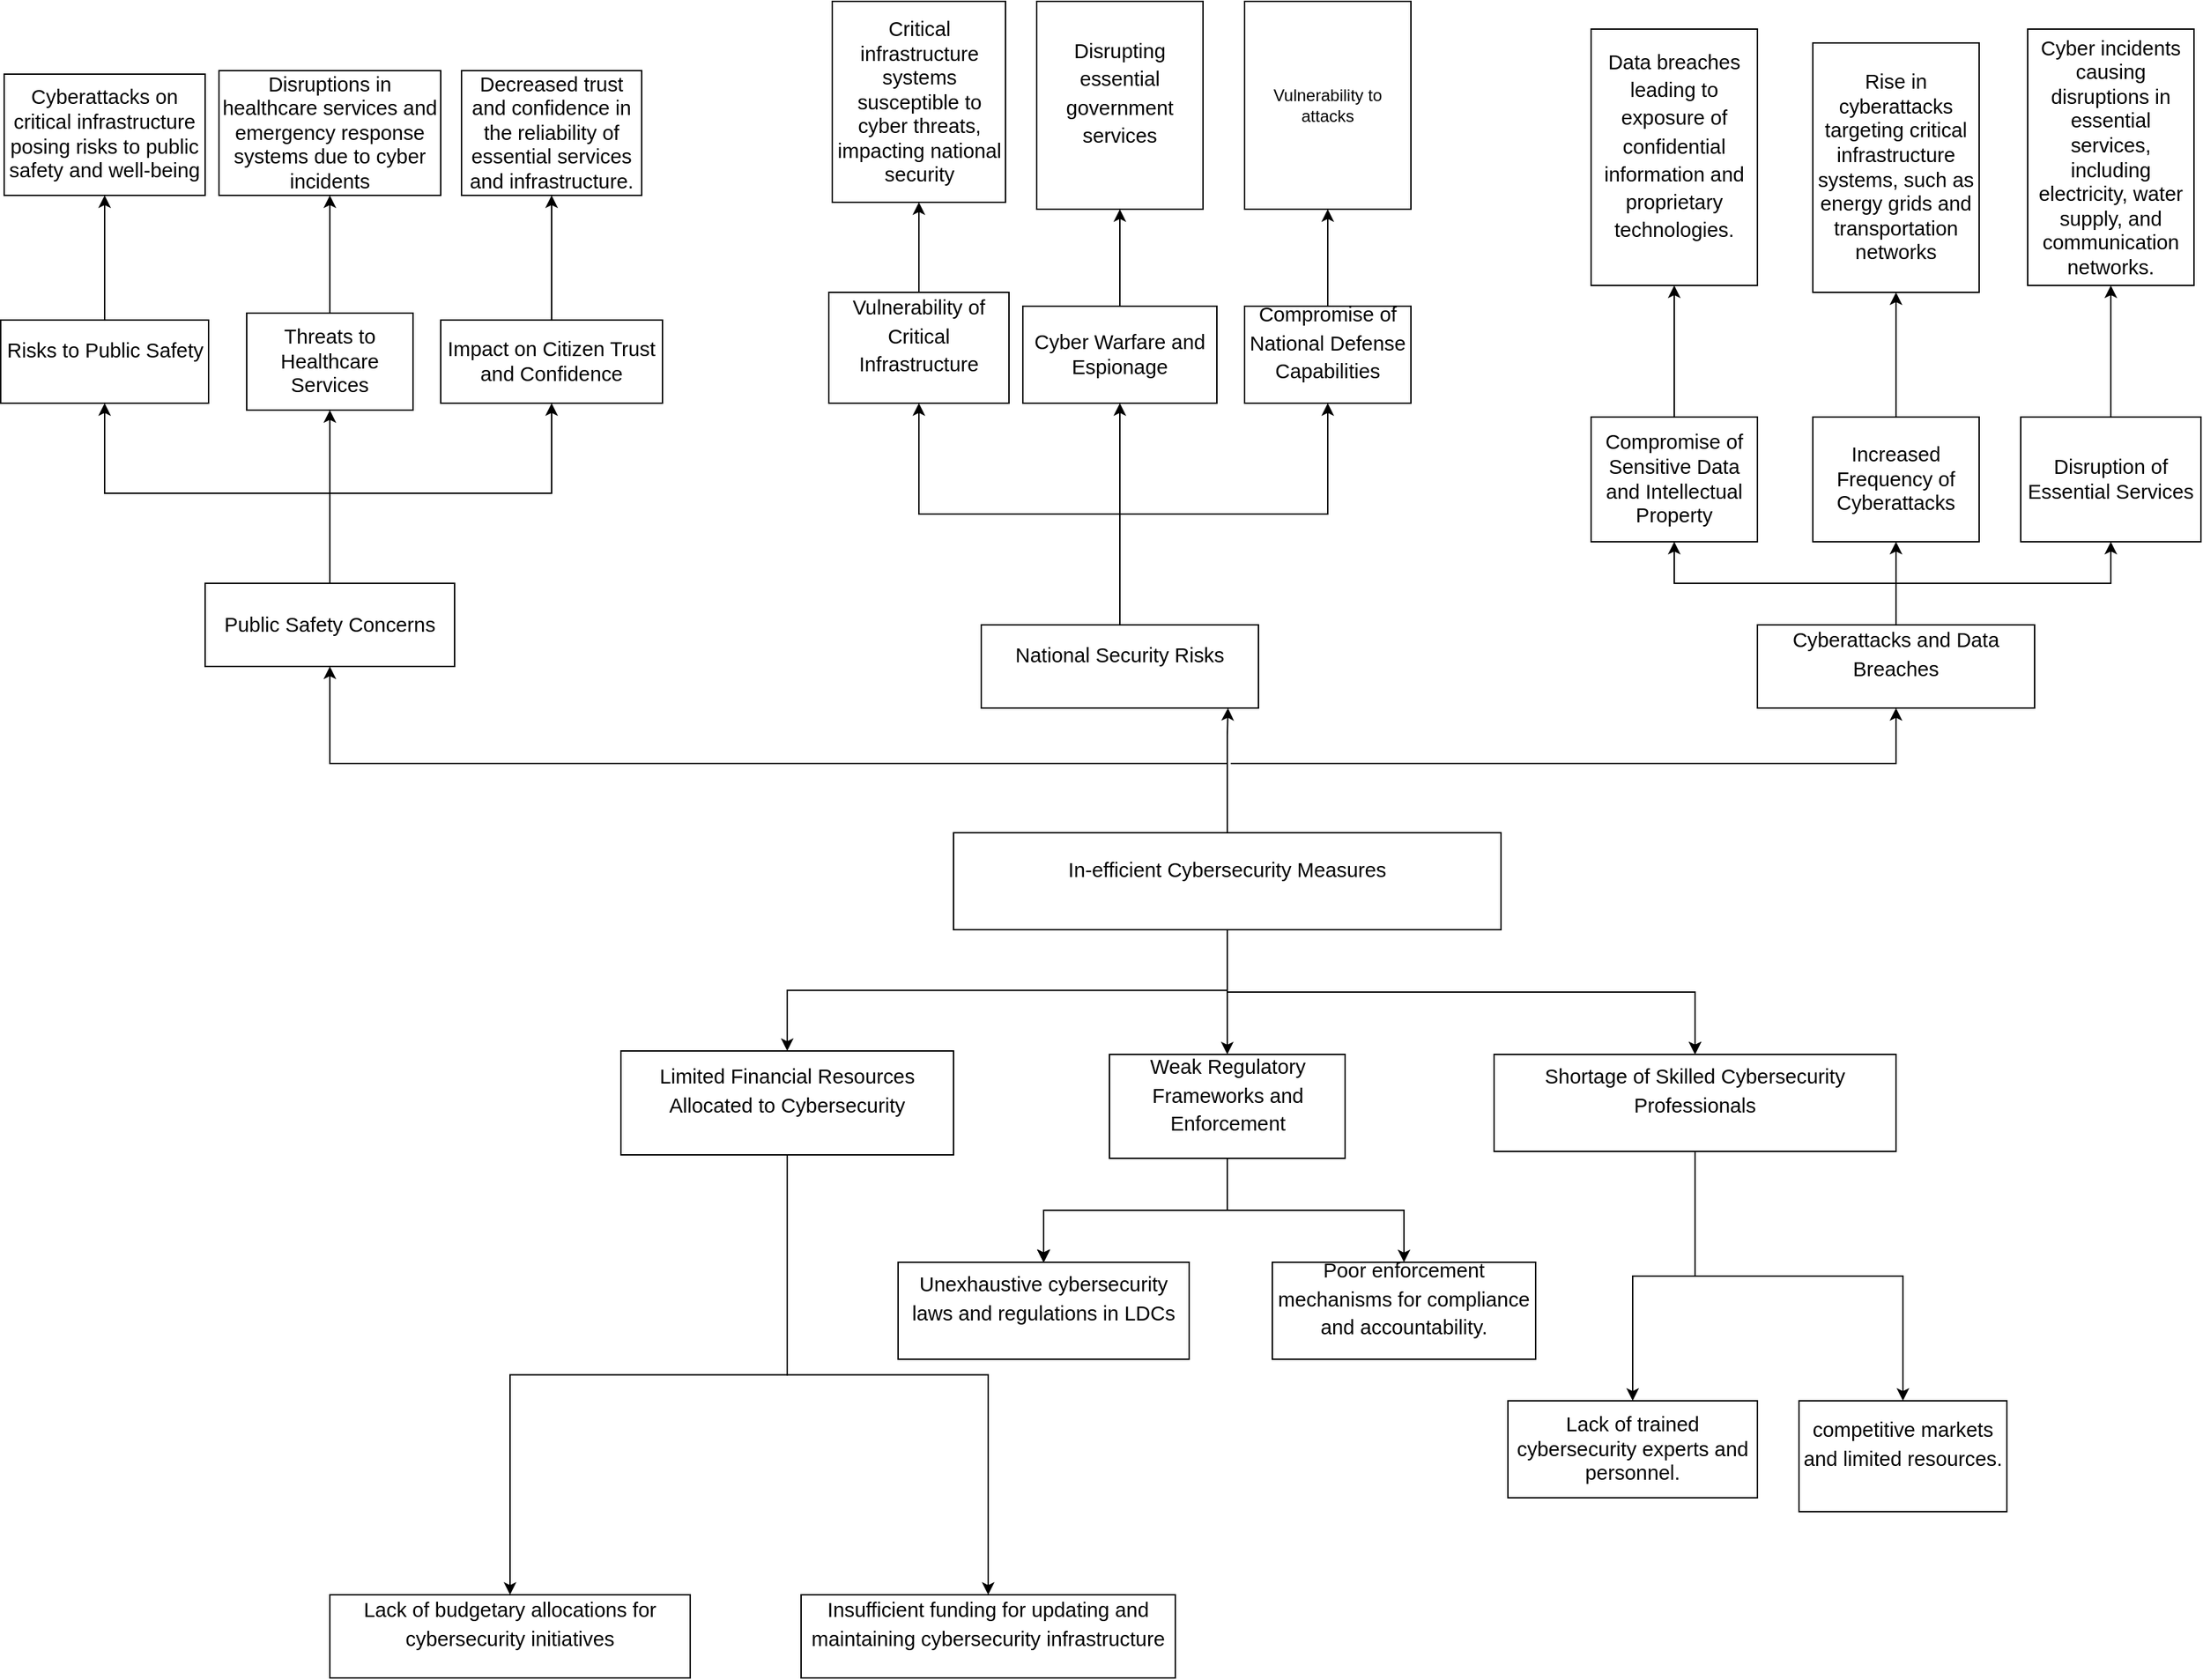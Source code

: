 <mxfile version="24.4.0" type="github">
  <diagram name="Page-1" id="VkASsHpngTa2wYTxf0N8">
    <mxGraphModel dx="2335" dy="1908" grid="1" gridSize="10" guides="1" tooltips="1" connect="1" arrows="1" fold="1" page="1" pageScale="1" pageWidth="850" pageHeight="1100" math="0" shadow="0">
      <root>
        <mxCell id="0" />
        <mxCell id="1" parent="0" />
        <mxCell id="DKDABqMm2oadwqxOEiDG-5" value="" style="edgeStyle=orthogonalEdgeStyle;rounded=0;orthogonalLoop=1;jettySize=auto;html=1;" edge="1" parent="1" source="DKDABqMm2oadwqxOEiDG-2" target="DKDABqMm2oadwqxOEiDG-3">
          <mxGeometry relative="1" as="geometry" />
        </mxCell>
        <mxCell id="DKDABqMm2oadwqxOEiDG-7" value="" style="edgeStyle=orthogonalEdgeStyle;rounded=0;orthogonalLoop=1;jettySize=auto;html=1;" edge="1" parent="1" source="DKDABqMm2oadwqxOEiDG-2" target="DKDABqMm2oadwqxOEiDG-6">
          <mxGeometry relative="1" as="geometry" />
        </mxCell>
        <mxCell id="DKDABqMm2oadwqxOEiDG-8" value="" style="edgeStyle=orthogonalEdgeStyle;rounded=0;orthogonalLoop=1;jettySize=auto;html=1;" edge="1" parent="1" source="DKDABqMm2oadwqxOEiDG-2" target="DKDABqMm2oadwqxOEiDG-6">
          <mxGeometry relative="1" as="geometry" />
        </mxCell>
        <mxCell id="DKDABqMm2oadwqxOEiDG-11" value="" style="edgeStyle=orthogonalEdgeStyle;rounded=0;orthogonalLoop=1;jettySize=auto;html=1;" edge="1" parent="1" source="DKDABqMm2oadwqxOEiDG-2" target="DKDABqMm2oadwqxOEiDG-10">
          <mxGeometry relative="1" as="geometry" />
        </mxCell>
        <mxCell id="DKDABqMm2oadwqxOEiDG-43" value="" style="edgeStyle=orthogonalEdgeStyle;rounded=0;orthogonalLoop=1;jettySize=auto;html=1;" edge="1" parent="1" source="DKDABqMm2oadwqxOEiDG-2" target="DKDABqMm2oadwqxOEiDG-42">
          <mxGeometry relative="1" as="geometry">
            <Array as="points">
              <mxPoint x="718" y="380" />
              <mxPoint x="70" y="380" />
            </Array>
          </mxGeometry>
        </mxCell>
        <mxCell id="DKDABqMm2oadwqxOEiDG-45" value="" style="edgeStyle=orthogonalEdgeStyle;rounded=0;orthogonalLoop=1;jettySize=auto;html=1;" edge="1" parent="1" source="DKDABqMm2oadwqxOEiDG-2" target="DKDABqMm2oadwqxOEiDG-44">
          <mxGeometry relative="1" as="geometry">
            <Array as="points">
              <mxPoint x="718" y="360" />
              <mxPoint x="718" y="360" />
            </Array>
          </mxGeometry>
        </mxCell>
        <mxCell id="DKDABqMm2oadwqxOEiDG-2" value="&lt;p style=&quot;line-height: 1.38; margin-top: 0pt; margin-bottom: 0pt;&quot; dir=&quot;ltr&quot;&gt;&lt;span style=&quot;font-family: Arial, sans-serif; font-size: 14.667px; white-space-collapse: preserve;&quot;&gt;In-efficient Cybersecurity Measures&lt;/span&gt;&lt;br&gt;&lt;/p&gt;&lt;div&gt;&lt;span style=&quot;font-family: Arial, sans-serif; font-size: 14.667px; white-space-collapse: preserve;&quot;&gt;&lt;br&gt;&lt;/span&gt;&lt;/div&gt;" style="whiteSpace=wrap;html=1;" vertex="1" parent="1">
          <mxGeometry x="520" y="430" width="395" height="70" as="geometry" />
        </mxCell>
        <mxCell id="DKDABqMm2oadwqxOEiDG-37" value="" style="edgeStyle=orthogonalEdgeStyle;rounded=0;orthogonalLoop=1;jettySize=auto;html=1;" edge="1" parent="1" source="DKDABqMm2oadwqxOEiDG-3" target="DKDABqMm2oadwqxOEiDG-36">
          <mxGeometry relative="1" as="geometry" />
        </mxCell>
        <mxCell id="DKDABqMm2oadwqxOEiDG-39" value="" style="edgeStyle=orthogonalEdgeStyle;rounded=0;orthogonalLoop=1;jettySize=auto;html=1;entryX=0.5;entryY=0;entryDx=0;entryDy=0;" edge="1" parent="1" source="DKDABqMm2oadwqxOEiDG-3" target="DKDABqMm2oadwqxOEiDG-38">
          <mxGeometry relative="1" as="geometry" />
        </mxCell>
        <mxCell id="DKDABqMm2oadwqxOEiDG-3" value="&lt;span id=&quot;docs-internal-guid-46789bb0-7fff-914e-63f1-fa11c02dad69&quot;&gt;&lt;p style=&quot;line-height:1.38;margin-top:0pt;margin-bottom:0pt;&quot; dir=&quot;ltr&quot;&gt;&lt;span style=&quot;font-size: 11pt; font-family: Arial, sans-serif; background-color: transparent; font-variant-numeric: normal; font-variant-east-asian: normal; font-variant-alternates: normal; font-variant-position: normal; vertical-align: baseline; white-space-collapse: preserve;&quot;&gt;Limited Financial Resources Allocated to Cybersecurity&lt;/span&gt;&lt;/p&gt;&lt;div&gt;&lt;span style=&quot;font-size: 11pt; font-family: Arial, sans-serif; background-color: transparent; font-variant-numeric: normal; font-variant-east-asian: normal; font-variant-alternates: normal; font-variant-position: normal; vertical-align: baseline; white-space-collapse: preserve;&quot;&gt;&lt;br&gt;&lt;/span&gt;&lt;/div&gt;&lt;/span&gt;" style="whiteSpace=wrap;html=1;" vertex="1" parent="1">
          <mxGeometry x="280" y="587.5" width="240" height="75" as="geometry" />
        </mxCell>
        <mxCell id="DKDABqMm2oadwqxOEiDG-33" value="" style="edgeStyle=orthogonalEdgeStyle;rounded=0;orthogonalLoop=1;jettySize=auto;html=1;" edge="1" parent="1" source="DKDABqMm2oadwqxOEiDG-6" target="DKDABqMm2oadwqxOEiDG-32">
          <mxGeometry relative="1" as="geometry" />
        </mxCell>
        <mxCell id="DKDABqMm2oadwqxOEiDG-35" value="" style="edgeStyle=orthogonalEdgeStyle;rounded=0;orthogonalLoop=1;jettySize=auto;html=1;" edge="1" parent="1" source="DKDABqMm2oadwqxOEiDG-6" target="DKDABqMm2oadwqxOEiDG-34">
          <mxGeometry relative="1" as="geometry" />
        </mxCell>
        <mxCell id="DKDABqMm2oadwqxOEiDG-6" value="&lt;span id=&quot;docs-internal-guid-b5cd1bd6-7fff-cd30-41e5-c79b141ef74d&quot;&gt;&lt;p style=&quot;line-height:1.38;margin-top:0pt;margin-bottom:0pt;&quot; dir=&quot;ltr&quot;&gt;&lt;span style=&quot;font-size: 11pt; font-family: Arial, sans-serif; background-color: transparent; font-variant-numeric: normal; font-variant-east-asian: normal; font-variant-alternates: normal; font-variant-position: normal; vertical-align: baseline; white-space-collapse: preserve;&quot;&gt;Shortage of Skilled Cybersecurity Professionals&lt;/span&gt;&lt;/p&gt;&lt;div&gt;&lt;span style=&quot;font-size: 11pt; font-family: Arial, sans-serif; background-color: transparent; font-variant-numeric: normal; font-variant-east-asian: normal; font-variant-alternates: normal; font-variant-position: normal; vertical-align: baseline; white-space-collapse: preserve;&quot;&gt;&lt;br&gt;&lt;/span&gt;&lt;/div&gt;&lt;/span&gt;" style="whiteSpace=wrap;html=1;" vertex="1" parent="1">
          <mxGeometry x="910" y="590" width="290" height="70" as="geometry" />
        </mxCell>
        <mxCell id="DKDABqMm2oadwqxOEiDG-13" value="" style="edgeStyle=orthogonalEdgeStyle;rounded=0;orthogonalLoop=1;jettySize=auto;html=1;" edge="1" parent="1" source="DKDABqMm2oadwqxOEiDG-10" target="DKDABqMm2oadwqxOEiDG-12">
          <mxGeometry relative="1" as="geometry" />
        </mxCell>
        <mxCell id="DKDABqMm2oadwqxOEiDG-14" value="" style="edgeStyle=orthogonalEdgeStyle;rounded=0;orthogonalLoop=1;jettySize=auto;html=1;" edge="1" parent="1" source="DKDABqMm2oadwqxOEiDG-10" target="DKDABqMm2oadwqxOEiDG-12">
          <mxGeometry relative="1" as="geometry" />
        </mxCell>
        <mxCell id="DKDABqMm2oadwqxOEiDG-15" value="" style="edgeStyle=orthogonalEdgeStyle;rounded=0;orthogonalLoop=1;jettySize=auto;html=1;" edge="1" parent="1" source="DKDABqMm2oadwqxOEiDG-10" target="DKDABqMm2oadwqxOEiDG-12">
          <mxGeometry relative="1" as="geometry" />
        </mxCell>
        <mxCell id="DKDABqMm2oadwqxOEiDG-16" value="" style="edgeStyle=orthogonalEdgeStyle;rounded=0;orthogonalLoop=1;jettySize=auto;html=1;" edge="1" parent="1" source="DKDABqMm2oadwqxOEiDG-10" target="DKDABqMm2oadwqxOEiDG-12">
          <mxGeometry relative="1" as="geometry" />
        </mxCell>
        <mxCell id="DKDABqMm2oadwqxOEiDG-17" value="" style="edgeStyle=orthogonalEdgeStyle;rounded=0;orthogonalLoop=1;jettySize=auto;html=1;" edge="1" parent="1" source="DKDABqMm2oadwqxOEiDG-10" target="DKDABqMm2oadwqxOEiDG-12">
          <mxGeometry relative="1" as="geometry" />
        </mxCell>
        <mxCell id="DKDABqMm2oadwqxOEiDG-18" value="" style="edgeStyle=orthogonalEdgeStyle;rounded=0;orthogonalLoop=1;jettySize=auto;html=1;" edge="1" parent="1" source="DKDABqMm2oadwqxOEiDG-10" target="DKDABqMm2oadwqxOEiDG-12">
          <mxGeometry relative="1" as="geometry" />
        </mxCell>
        <mxCell id="DKDABqMm2oadwqxOEiDG-20" value="" style="edgeStyle=orthogonalEdgeStyle;rounded=0;orthogonalLoop=1;jettySize=auto;html=1;" edge="1" parent="1" source="DKDABqMm2oadwqxOEiDG-10" target="DKDABqMm2oadwqxOEiDG-19">
          <mxGeometry relative="1" as="geometry" />
        </mxCell>
        <mxCell id="DKDABqMm2oadwqxOEiDG-10" value="&lt;span id=&quot;docs-internal-guid-ee675dfc-7fff-a7e6-df40-568c656080a0&quot;&gt;&lt;p style=&quot;line-height:1.38;margin-top:0pt;margin-bottom:0pt;&quot; dir=&quot;ltr&quot;&gt;&lt;span style=&quot;font-size: 11pt; font-family: Arial, sans-serif; background-color: transparent; font-variant-numeric: normal; font-variant-east-asian: normal; font-variant-alternates: normal; font-variant-position: normal; vertical-align: baseline; white-space-collapse: preserve;&quot;&gt;Weak Regulatory Frameworks and Enforcement&lt;/span&gt;&lt;/p&gt;&lt;div&gt;&lt;span style=&quot;font-size: 11pt; font-family: Arial, sans-serif; background-color: transparent; font-variant-numeric: normal; font-variant-east-asian: normal; font-variant-alternates: normal; font-variant-position: normal; vertical-align: baseline; white-space-collapse: preserve;&quot;&gt;&lt;br&gt;&lt;/span&gt;&lt;/div&gt;&lt;/span&gt;" style="whiteSpace=wrap;html=1;" vertex="1" parent="1">
          <mxGeometry x="632.5" y="590" width="170" height="75" as="geometry" />
        </mxCell>
        <mxCell id="DKDABqMm2oadwqxOEiDG-12" value="&lt;span id=&quot;docs-internal-guid-36c072c3-7fff-7dba-9657-4e7c788cad39&quot;&gt;&lt;p style=&quot;line-height:1.38;margin-top:0pt;margin-bottom:0pt;&quot; dir=&quot;ltr&quot;&gt;&lt;span style=&quot;font-size: 11pt; font-family: Arial, sans-serif; background-color: transparent; font-variant-numeric: normal; font-variant-east-asian: normal; font-variant-alternates: normal; font-variant-position: normal; vertical-align: baseline; white-space-collapse: preserve;&quot;&gt;Unexhaustive cybersecurity laws and regulations in LDCs&lt;/span&gt;&lt;/p&gt;&lt;div&gt;&lt;span style=&quot;font-size: 11pt; font-family: Arial, sans-serif; background-color: transparent; font-variant-numeric: normal; font-variant-east-asian: normal; font-variant-alternates: normal; font-variant-position: normal; vertical-align: baseline; white-space-collapse: preserve;&quot;&gt;&lt;br&gt;&lt;/span&gt;&lt;/div&gt;&lt;/span&gt;" style="whiteSpace=wrap;html=1;" vertex="1" parent="1">
          <mxGeometry x="480" y="740" width="210" height="70" as="geometry" />
        </mxCell>
        <mxCell id="DKDABqMm2oadwqxOEiDG-19" value="&lt;span id=&quot;docs-internal-guid-ab69dab1-7fff-f3d3-d846-d09dbfb3d559&quot;&gt;&lt;p style=&quot;line-height:1.38;margin-top:0pt;margin-bottom:0pt;&quot; dir=&quot;ltr&quot;&gt;&lt;span style=&quot;font-size: 11pt; font-family: Arial, sans-serif; background-color: transparent; font-variant-numeric: normal; font-variant-east-asian: normal; font-variant-alternates: normal; font-variant-position: normal; vertical-align: baseline; white-space-collapse: preserve;&quot;&gt;Poor enforcement mechanisms for compliance and accountability.&lt;/span&gt;&lt;/p&gt;&lt;div&gt;&lt;span style=&quot;font-size: 11pt; font-family: Arial, sans-serif; background-color: transparent; font-variant-numeric: normal; font-variant-east-asian: normal; font-variant-alternates: normal; font-variant-position: normal; vertical-align: baseline; white-space-collapse: preserve;&quot;&gt;&lt;br&gt;&lt;/span&gt;&lt;/div&gt;&lt;/span&gt;" style="whiteSpace=wrap;html=1;" vertex="1" parent="1">
          <mxGeometry x="750" y="740" width="190" height="70" as="geometry" />
        </mxCell>
        <mxCell id="DKDABqMm2oadwqxOEiDG-32" value="&lt;span style=&quot;font-family: Arial, sans-serif; font-size: 14.667px; white-space-collapse: preserve;&quot;&gt;Lack of trained cybersecurity experts and personnel.&lt;/span&gt;" style="whiteSpace=wrap;html=1;" vertex="1" parent="1">
          <mxGeometry x="920" y="840" width="180" height="70" as="geometry" />
        </mxCell>
        <mxCell id="DKDABqMm2oadwqxOEiDG-34" value="&lt;span id=&quot;docs-internal-guid-aa4c6df5-7fff-dfb7-9437-6aa5b7b14c0f&quot;&gt;&lt;p style=&quot;line-height:1.38;margin-top:0pt;margin-bottom:0pt;&quot; dir=&quot;ltr&quot;&gt;&lt;span style=&quot;font-size: 11pt; font-family: Arial, sans-serif; background-color: transparent; font-variant-numeric: normal; font-variant-east-asian: normal; font-variant-alternates: normal; font-variant-position: normal; vertical-align: baseline; white-space-collapse: preserve;&quot;&gt;competitive markets and limited resources.&lt;/span&gt;&lt;/p&gt;&lt;div&gt;&lt;span style=&quot;font-size: 11pt; font-family: Arial, sans-serif; background-color: transparent; font-variant-numeric: normal; font-variant-east-asian: normal; font-variant-alternates: normal; font-variant-position: normal; vertical-align: baseline; white-space-collapse: preserve;&quot;&gt;&lt;br&gt;&lt;/span&gt;&lt;/div&gt;&lt;/span&gt;" style="whiteSpace=wrap;html=1;" vertex="1" parent="1">
          <mxGeometry x="1130" y="840" width="150" height="80" as="geometry" />
        </mxCell>
        <mxCell id="DKDABqMm2oadwqxOEiDG-36" value="&lt;span id=&quot;docs-internal-guid-99fb212f-7fff-c266-11b4-b75d5406dfdb&quot;&gt;&lt;p style=&quot;line-height:1.38;margin-top:0pt;margin-bottom:0pt;&quot; dir=&quot;ltr&quot;&gt;&lt;span style=&quot;font-size: 11pt; font-family: Arial, sans-serif; background-color: transparent; font-variant-numeric: normal; font-variant-east-asian: normal; font-variant-alternates: normal; font-variant-position: normal; vertical-align: baseline; white-space-collapse: preserve;&quot;&gt;Insufficient funding for updating and maintaining cybersecurity infrastructure&lt;/span&gt;&lt;/p&gt;&lt;div&gt;&lt;span style=&quot;font-size: 11pt; font-family: Arial, sans-serif; background-color: transparent; font-variant-numeric: normal; font-variant-east-asian: normal; font-variant-alternates: normal; font-variant-position: normal; vertical-align: baseline; white-space-collapse: preserve;&quot;&gt;&lt;br&gt;&lt;/span&gt;&lt;/div&gt;&lt;/span&gt;" style="whiteSpace=wrap;html=1;rounded=0;" vertex="1" parent="1">
          <mxGeometry x="410" y="980" width="270" height="60" as="geometry" />
        </mxCell>
        <mxCell id="DKDABqMm2oadwqxOEiDG-38" value="&lt;span id=&quot;docs-internal-guid-65d077d7-7fff-e957-8c1c-02251625d517&quot;&gt;&lt;p style=&quot;line-height:1.38;margin-top:0pt;margin-bottom:0pt;&quot; dir=&quot;ltr&quot;&gt;&lt;span style=&quot;font-size: 11pt; font-family: Arial, sans-serif; background-color: transparent; font-variant-numeric: normal; font-variant-east-asian: normal; font-variant-alternates: normal; font-variant-position: normal; vertical-align: baseline; white-space-collapse: preserve;&quot;&gt;Lack of budgetary allocations for cybersecurity initiatives&lt;/span&gt;&lt;/p&gt;&lt;div&gt;&lt;span style=&quot;font-size: 11pt; font-family: Arial, sans-serif; background-color: transparent; font-variant-numeric: normal; font-variant-east-asian: normal; font-variant-alternates: normal; font-variant-position: normal; vertical-align: baseline; white-space-collapse: preserve;&quot;&gt;&lt;br&gt;&lt;/span&gt;&lt;/div&gt;&lt;/span&gt;" style="whiteSpace=wrap;html=1;" vertex="1" parent="1">
          <mxGeometry x="70" y="980" width="260" height="60" as="geometry" />
        </mxCell>
        <mxCell id="DKDABqMm2oadwqxOEiDG-84" value="" style="edgeStyle=orthogonalEdgeStyle;rounded=0;orthogonalLoop=1;jettySize=auto;html=1;" edge="1" parent="1" source="DKDABqMm2oadwqxOEiDG-40" target="DKDABqMm2oadwqxOEiDG-83">
          <mxGeometry relative="1" as="geometry" />
        </mxCell>
        <mxCell id="DKDABqMm2oadwqxOEiDG-86" value="" style="edgeStyle=orthogonalEdgeStyle;rounded=0;orthogonalLoop=1;jettySize=auto;html=1;" edge="1" parent="1" source="DKDABqMm2oadwqxOEiDG-40" target="DKDABqMm2oadwqxOEiDG-85">
          <mxGeometry relative="1" as="geometry" />
        </mxCell>
        <mxCell id="DKDABqMm2oadwqxOEiDG-88" value="" style="edgeStyle=orthogonalEdgeStyle;rounded=0;orthogonalLoop=1;jettySize=auto;html=1;" edge="1" parent="1" source="DKDABqMm2oadwqxOEiDG-40" target="DKDABqMm2oadwqxOEiDG-87">
          <mxGeometry relative="1" as="geometry" />
        </mxCell>
        <mxCell id="DKDABqMm2oadwqxOEiDG-40" value="&lt;span id=&quot;docs-internal-guid-2bfeae69-7fff-b663-224b-63ef1fca7043&quot;&gt;&lt;p style=&quot;line-height:1.38;margin-top:0pt;margin-bottom:0pt;&quot; dir=&quot;ltr&quot;&gt;&lt;span style=&quot;font-size: 11pt; font-family: Arial, sans-serif; background-color: transparent; font-variant-numeric: normal; font-variant-east-asian: normal; font-variant-alternates: normal; font-variant-position: normal; vertical-align: baseline; white-space-collapse: preserve;&quot;&gt;Cyberattacks and Data Breaches&lt;/span&gt;&lt;/p&gt;&lt;div&gt;&lt;span style=&quot;font-size: 11pt; font-family: Arial, sans-serif; background-color: transparent; font-variant-numeric: normal; font-variant-east-asian: normal; font-variant-alternates: normal; font-variant-position: normal; vertical-align: baseline; white-space-collapse: preserve;&quot;&gt;&lt;br&gt;&lt;/span&gt;&lt;/div&gt;&lt;/span&gt;" style="whiteSpace=wrap;html=1;" vertex="1" parent="1">
          <mxGeometry x="1100" y="280" width="200" height="60" as="geometry" />
        </mxCell>
        <mxCell id="DKDABqMm2oadwqxOEiDG-47" value="" style="edgeStyle=orthogonalEdgeStyle;rounded=0;orthogonalLoop=1;jettySize=auto;html=1;" edge="1" parent="1" source="DKDABqMm2oadwqxOEiDG-42" target="DKDABqMm2oadwqxOEiDG-46">
          <mxGeometry relative="1" as="geometry" />
        </mxCell>
        <mxCell id="DKDABqMm2oadwqxOEiDG-49" value="" style="edgeStyle=orthogonalEdgeStyle;rounded=0;orthogonalLoop=1;jettySize=auto;html=1;" edge="1" parent="1" source="DKDABqMm2oadwqxOEiDG-42" target="DKDABqMm2oadwqxOEiDG-48">
          <mxGeometry relative="1" as="geometry" />
        </mxCell>
        <mxCell id="DKDABqMm2oadwqxOEiDG-53" value="" style="edgeStyle=orthogonalEdgeStyle;rounded=0;orthogonalLoop=1;jettySize=auto;html=1;" edge="1" parent="1" source="DKDABqMm2oadwqxOEiDG-42" target="DKDABqMm2oadwqxOEiDG-52">
          <mxGeometry relative="1" as="geometry" />
        </mxCell>
        <mxCell id="DKDABqMm2oadwqxOEiDG-42" value="&lt;meta charset=&quot;utf-8&quot;&gt;&lt;b id=&quot;docs-internal-guid-871bb8ce-7fff-dd0b-63ca-fa121485101e&quot; style=&quot;font-weight:normal;&quot;&gt;&lt;span style=&quot;font-size:11pt;font-family:Arial,sans-serif;color:#000000;background-color:transparent;font-weight:400;font-style:normal;font-variant:normal;text-decoration:none;vertical-align:baseline;white-space:pre;white-space:pre-wrap;&quot;&gt;Public Safety Concerns&lt;/span&gt;&lt;/b&gt;" style="whiteSpace=wrap;html=1;" vertex="1" parent="1">
          <mxGeometry x="-20" y="250" width="180" height="60" as="geometry" />
        </mxCell>
        <mxCell id="DKDABqMm2oadwqxOEiDG-62" value="" style="edgeStyle=orthogonalEdgeStyle;rounded=0;orthogonalLoop=1;jettySize=auto;html=1;" edge="1" parent="1" source="DKDABqMm2oadwqxOEiDG-44" target="DKDABqMm2oadwqxOEiDG-61">
          <mxGeometry relative="1" as="geometry" />
        </mxCell>
        <mxCell id="DKDABqMm2oadwqxOEiDG-64" value="" style="edgeStyle=orthogonalEdgeStyle;rounded=0;orthogonalLoop=1;jettySize=auto;html=1;" edge="1" parent="1" source="DKDABqMm2oadwqxOEiDG-44" target="DKDABqMm2oadwqxOEiDG-63">
          <mxGeometry relative="1" as="geometry" />
        </mxCell>
        <mxCell id="DKDABqMm2oadwqxOEiDG-72" value="" style="edgeStyle=orthogonalEdgeStyle;rounded=0;orthogonalLoop=1;jettySize=auto;html=1;" edge="1" parent="1" source="DKDABqMm2oadwqxOEiDG-44" target="DKDABqMm2oadwqxOEiDG-71">
          <mxGeometry relative="1" as="geometry" />
        </mxCell>
        <mxCell id="DKDABqMm2oadwqxOEiDG-44" value="&lt;span id=&quot;docs-internal-guid-dbb13a7d-7fff-372f-57e5-14cad5e5f7df&quot;&gt;&lt;p style=&quot;line-height:1.38;margin-top:0pt;margin-bottom:0pt;&quot; dir=&quot;ltr&quot;&gt;&lt;span style=&quot;font-size: 11pt; font-family: Arial, sans-serif; background-color: transparent; font-variant-numeric: normal; font-variant-east-asian: normal; font-variant-alternates: normal; font-variant-position: normal; vertical-align: baseline; white-space-collapse: preserve;&quot;&gt;National Security Risks&lt;/span&gt;&lt;/p&gt;&lt;div&gt;&lt;span style=&quot;font-size: 11pt; font-family: Arial, sans-serif; background-color: transparent; font-variant-numeric: normal; font-variant-east-asian: normal; font-variant-alternates: normal; font-variant-position: normal; vertical-align: baseline; white-space-collapse: preserve;&quot;&gt;&lt;br&gt;&lt;/span&gt;&lt;/div&gt;&lt;/span&gt;" style="whiteSpace=wrap;html=1;" vertex="1" parent="1">
          <mxGeometry x="540" y="280" width="200" height="60" as="geometry" />
        </mxCell>
        <mxCell id="DKDABqMm2oadwqxOEiDG-55" value="" style="edgeStyle=orthogonalEdgeStyle;rounded=0;orthogonalLoop=1;jettySize=auto;html=1;" edge="1" parent="1" source="DKDABqMm2oadwqxOEiDG-46" target="DKDABqMm2oadwqxOEiDG-54">
          <mxGeometry relative="1" as="geometry" />
        </mxCell>
        <mxCell id="DKDABqMm2oadwqxOEiDG-46" value="&lt;span id=&quot;docs-internal-guid-593d0aeb-7fff-c4ab-15f0-2bb5d5948779&quot;&gt;&lt;p style=&quot;line-height:1.38;margin-top:0pt;margin-bottom:0pt;&quot; dir=&quot;ltr&quot;&gt;&lt;span style=&quot;font-size: 11pt; font-family: Arial, sans-serif; background-color: transparent; font-variant-numeric: normal; font-variant-east-asian: normal; font-variant-alternates: normal; font-variant-position: normal; vertical-align: baseline; white-space-collapse: preserve;&quot;&gt;Risks to Public Safety&lt;/span&gt;&lt;/p&gt;&lt;div&gt;&lt;span style=&quot;font-size: 11pt; font-family: Arial, sans-serif; background-color: transparent; font-variant-numeric: normal; font-variant-east-asian: normal; font-variant-alternates: normal; font-variant-position: normal; vertical-align: baseline; white-space-collapse: preserve;&quot;&gt;&lt;br&gt;&lt;/span&gt;&lt;/div&gt;&lt;/span&gt;" style="whiteSpace=wrap;html=1;" vertex="1" parent="1">
          <mxGeometry x="-167.5" y="60" width="150" height="60" as="geometry" />
        </mxCell>
        <mxCell id="DKDABqMm2oadwqxOEiDG-57" value="" style="edgeStyle=orthogonalEdgeStyle;rounded=0;orthogonalLoop=1;jettySize=auto;html=1;" edge="1" parent="1" source="DKDABqMm2oadwqxOEiDG-48" target="DKDABqMm2oadwqxOEiDG-56">
          <mxGeometry relative="1" as="geometry" />
        </mxCell>
        <mxCell id="DKDABqMm2oadwqxOEiDG-48" value="&lt;span id=&quot;docs-internal-guid-e46310a5-7fff-60d5-9852-368fb5e56db7&quot;&gt;&lt;span style=&quot;font-size: 11pt; font-family: Arial, sans-serif; background-color: transparent; font-variant-numeric: normal; font-variant-east-asian: normal; font-variant-alternates: normal; font-variant-position: normal; vertical-align: baseline; white-space-collapse: preserve;&quot;&gt;Threats to Healthcare Services&lt;/span&gt;&lt;/span&gt;" style="whiteSpace=wrap;html=1;" vertex="1" parent="1">
          <mxGeometry x="10" y="55" width="120" height="70" as="geometry" />
        </mxCell>
        <mxCell id="DKDABqMm2oadwqxOEiDG-59" value="" style="edgeStyle=orthogonalEdgeStyle;rounded=0;orthogonalLoop=1;jettySize=auto;html=1;" edge="1" parent="1" source="DKDABqMm2oadwqxOEiDG-52" target="DKDABqMm2oadwqxOEiDG-58">
          <mxGeometry relative="1" as="geometry" />
        </mxCell>
        <mxCell id="DKDABqMm2oadwqxOEiDG-52" value="&lt;span id=&quot;docs-internal-guid-87c4de51-7fff-062e-2f5e-cb9eb94a1eeb&quot;&gt;&lt;span style=&quot;font-size: 11pt; font-family: Arial, sans-serif; background-color: transparent; font-variant-numeric: normal; font-variant-east-asian: normal; font-variant-alternates: normal; font-variant-position: normal; vertical-align: baseline; white-space-collapse: preserve;&quot;&gt;Impact on Citizen Trust and Confidence&lt;/span&gt;&lt;/span&gt;" style="whiteSpace=wrap;html=1;" vertex="1" parent="1">
          <mxGeometry x="150" y="60" width="160" height="60" as="geometry" />
        </mxCell>
        <mxCell id="DKDABqMm2oadwqxOEiDG-54" value="&lt;span id=&quot;docs-internal-guid-bc9ba040-7fff-d6c6-4797-310470494774&quot;&gt;&lt;span style=&quot;font-size: 11pt; font-family: Arial, sans-serif; background-color: transparent; font-variant-numeric: normal; font-variant-east-asian: normal; font-variant-alternates: normal; font-variant-position: normal; vertical-align: baseline; white-space-collapse: preserve;&quot;&gt;Cyberattacks on critical infrastructure posing risks to public safety and well-being&lt;/span&gt;&lt;/span&gt;" style="whiteSpace=wrap;html=1;" vertex="1" parent="1">
          <mxGeometry x="-165" y="-117.5" width="145" height="87.5" as="geometry" />
        </mxCell>
        <mxCell id="DKDABqMm2oadwqxOEiDG-56" value="&lt;span id=&quot;docs-internal-guid-402525ea-7fff-65b1-460d-19c9d69ebaf8&quot;&gt;&lt;span style=&quot;font-size: 11pt; font-family: Arial, sans-serif; background-color: transparent; font-variant-numeric: normal; font-variant-east-asian: normal; font-variant-alternates: normal; font-variant-position: normal; vertical-align: baseline; white-space-collapse: preserve;&quot;&gt;Disruptions in healthcare services and emergency response systems due to cyber incidents&lt;/span&gt;&lt;/span&gt;" style="whiteSpace=wrap;html=1;" vertex="1" parent="1">
          <mxGeometry x="-10" y="-120" width="160" height="90" as="geometry" />
        </mxCell>
        <mxCell id="DKDABqMm2oadwqxOEiDG-58" value="&lt;span id=&quot;docs-internal-guid-f8052848-7fff-5a1f-2857-6a11873693bb&quot;&gt;&lt;span style=&quot;font-size: 11pt; font-family: Arial, sans-serif; background-color: transparent; font-variant-numeric: normal; font-variant-east-asian: normal; font-variant-alternates: normal; font-variant-position: normal; vertical-align: baseline; white-space-collapse: preserve;&quot;&gt;Decreased trust and confidence in the reliability of essential services and infrastructure.&lt;/span&gt;&lt;/span&gt;" style="whiteSpace=wrap;html=1;" vertex="1" parent="1">
          <mxGeometry x="165" y="-120" width="130" height="90" as="geometry" />
        </mxCell>
        <mxCell id="DKDABqMm2oadwqxOEiDG-74" value="" style="edgeStyle=orthogonalEdgeStyle;rounded=0;orthogonalLoop=1;jettySize=auto;html=1;" edge="1" parent="1" source="DKDABqMm2oadwqxOEiDG-61" target="DKDABqMm2oadwqxOEiDG-73">
          <mxGeometry relative="1" as="geometry" />
        </mxCell>
        <mxCell id="DKDABqMm2oadwqxOEiDG-61" value="&lt;span id=&quot;docs-internal-guid-00cd8a48-7fff-e223-4791-d1fd758130a0&quot;&gt;&lt;p style=&quot;line-height:1.38;margin-top:0pt;margin-bottom:0pt;&quot; dir=&quot;ltr&quot;&gt;&lt;span style=&quot;font-size: 11pt; font-family: Arial, sans-serif; background-color: transparent; font-variant-numeric: normal; font-variant-east-asian: normal; font-variant-alternates: normal; font-variant-position: normal; vertical-align: baseline; white-space-collapse: preserve;&quot;&gt;Vulnerability of Critical Infrastructure&lt;/span&gt;&lt;/p&gt;&lt;div&gt;&lt;span style=&quot;font-size: 11pt; font-family: Arial, sans-serif; background-color: transparent; font-variant-numeric: normal; font-variant-east-asian: normal; font-variant-alternates: normal; font-variant-position: normal; vertical-align: baseline; white-space-collapse: preserve;&quot;&gt;&lt;br&gt;&lt;/span&gt;&lt;/div&gt;&lt;/span&gt;" style="whiteSpace=wrap;html=1;" vertex="1" parent="1">
          <mxGeometry x="430" y="40" width="130" height="80" as="geometry" />
        </mxCell>
        <mxCell id="DKDABqMm2oadwqxOEiDG-76" value="" style="edgeStyle=orthogonalEdgeStyle;rounded=0;orthogonalLoop=1;jettySize=auto;html=1;" edge="1" parent="1" source="DKDABqMm2oadwqxOEiDG-63" target="DKDABqMm2oadwqxOEiDG-75">
          <mxGeometry relative="1" as="geometry" />
        </mxCell>
        <mxCell id="DKDABqMm2oadwqxOEiDG-63" value="&lt;span id=&quot;docs-internal-guid-8748fbc8-7fff-a7b9-307e-4bcfa89fd38a&quot;&gt;&lt;span style=&quot;font-size: 11pt; font-family: Arial, sans-serif; background-color: transparent; font-variant-numeric: normal; font-variant-east-asian: normal; font-variant-alternates: normal; font-variant-position: normal; vertical-align: baseline; white-space-collapse: preserve;&quot;&gt;Cyber Warfare and Espionage&lt;/span&gt;&lt;/span&gt;" style="whiteSpace=wrap;html=1;" vertex="1" parent="1">
          <mxGeometry x="570" y="50" width="140" height="70" as="geometry" />
        </mxCell>
        <mxCell id="DKDABqMm2oadwqxOEiDG-78" value="" style="edgeStyle=orthogonalEdgeStyle;rounded=0;orthogonalLoop=1;jettySize=auto;html=1;" edge="1" parent="1" source="DKDABqMm2oadwqxOEiDG-71" target="DKDABqMm2oadwqxOEiDG-77">
          <mxGeometry relative="1" as="geometry" />
        </mxCell>
        <mxCell id="DKDABqMm2oadwqxOEiDG-71" value="&lt;span id=&quot;docs-internal-guid-ed0e3b65-7fff-27f1-7827-85381613e12c&quot;&gt;&lt;p style=&quot;line-height:1.38;margin-top:0pt;margin-bottom:0pt;&quot; dir=&quot;ltr&quot;&gt;&lt;span style=&quot;font-size: 11pt; font-family: Arial, sans-serif; background-color: transparent; font-variant-numeric: normal; font-variant-east-asian: normal; font-variant-alternates: normal; font-variant-position: normal; vertical-align: baseline; white-space-collapse: preserve;&quot;&gt;Compromise of National Defense Capabilities&lt;/span&gt;&lt;/p&gt;&lt;div&gt;&lt;span style=&quot;font-size: 11pt; font-family: Arial, sans-serif; background-color: transparent; font-variant-numeric: normal; font-variant-east-asian: normal; font-variant-alternates: normal; font-variant-position: normal; vertical-align: baseline; white-space-collapse: preserve;&quot;&gt;&lt;br&gt;&lt;/span&gt;&lt;/div&gt;&lt;/span&gt;" style="whiteSpace=wrap;html=1;" vertex="1" parent="1">
          <mxGeometry x="730" y="50" width="120" height="70" as="geometry" />
        </mxCell>
        <mxCell id="DKDABqMm2oadwqxOEiDG-73" value="&lt;span id=&quot;docs-internal-guid-f5318bfc-7fff-fd11-d785-aad181ba4014&quot;&gt;&lt;span style=&quot;font-size: 11pt; font-family: Arial, sans-serif; background-color: transparent; font-variant-numeric: normal; font-variant-east-asian: normal; font-variant-alternates: normal; font-variant-position: normal; vertical-align: baseline; white-space-collapse: preserve;&quot;&gt;Critical infrastructure systems susceptible to cyber threats, impacting national security&lt;/span&gt;&lt;/span&gt;" style="whiteSpace=wrap;html=1;" vertex="1" parent="1">
          <mxGeometry x="432.5" y="-170" width="125" height="145" as="geometry" />
        </mxCell>
        <mxCell id="DKDABqMm2oadwqxOEiDG-75" value="&lt;span id=&quot;docs-internal-guid-9b7a599c-7fff-2906-ac3e-4d8cc17715c3&quot;&gt;&lt;p style=&quot;line-height:1.38;margin-top:0pt;margin-bottom:0pt;&quot; dir=&quot;ltr&quot;&gt;&lt;span style=&quot;font-size: 11pt; font-family: Arial, sans-serif; background-color: transparent; font-variant-numeric: normal; font-variant-east-asian: normal; font-variant-alternates: normal; font-variant-position: normal; vertical-align: baseline; white-space-collapse: preserve;&quot;&gt;Disrupting essential government services&lt;/span&gt;&lt;/p&gt;&lt;div&gt;&lt;span style=&quot;font-size: 11pt; font-family: Arial, sans-serif; background-color: transparent; font-variant-numeric: normal; font-variant-east-asian: normal; font-variant-alternates: normal; font-variant-position: normal; vertical-align: baseline; white-space-collapse: preserve;&quot;&gt;&lt;br&gt;&lt;/span&gt;&lt;/div&gt;&lt;/span&gt;" style="whiteSpace=wrap;html=1;" vertex="1" parent="1">
          <mxGeometry x="580" y="-170" width="120" height="150" as="geometry" />
        </mxCell>
        <mxCell id="DKDABqMm2oadwqxOEiDG-77" value="Vulnerability to attacks" style="whiteSpace=wrap;html=1;" vertex="1" parent="1">
          <mxGeometry x="730" y="-170" width="120" height="150" as="geometry" />
        </mxCell>
        <mxCell id="DKDABqMm2oadwqxOEiDG-90" value="" style="edgeStyle=orthogonalEdgeStyle;rounded=0;orthogonalLoop=1;jettySize=auto;html=1;" edge="1" parent="1" source="DKDABqMm2oadwqxOEiDG-83" target="DKDABqMm2oadwqxOEiDG-89">
          <mxGeometry relative="1" as="geometry" />
        </mxCell>
        <mxCell id="DKDABqMm2oadwqxOEiDG-83" value="&lt;span id=&quot;docs-internal-guid-2c788f4b-7fff-ec87-ca0e-057ef6b1ffdd&quot;&gt;&lt;span style=&quot;font-size: 11pt; font-family: Arial, sans-serif; background-color: transparent; font-variant-numeric: normal; font-variant-east-asian: normal; font-variant-alternates: normal; font-variant-position: normal; vertical-align: baseline; white-space-collapse: preserve;&quot;&gt;Compromise of Sensitive Data and Intellectual Property&lt;/span&gt;&lt;/span&gt;" style="whiteSpace=wrap;html=1;" vertex="1" parent="1">
          <mxGeometry x="980" y="130" width="120" height="90" as="geometry" />
        </mxCell>
        <mxCell id="DKDABqMm2oadwqxOEiDG-92" value="" style="edgeStyle=orthogonalEdgeStyle;rounded=0;orthogonalLoop=1;jettySize=auto;html=1;" edge="1" parent="1" source="DKDABqMm2oadwqxOEiDG-85" target="DKDABqMm2oadwqxOEiDG-91">
          <mxGeometry relative="1" as="geometry" />
        </mxCell>
        <mxCell id="DKDABqMm2oadwqxOEiDG-85" value="&lt;span id=&quot;docs-internal-guid-055782bd-7fff-8bb3-e95f-ad0b632ee939&quot;&gt;&lt;span style=&quot;font-size: 11pt; font-family: Arial, sans-serif; background-color: transparent; font-variant-numeric: normal; font-variant-east-asian: normal; font-variant-alternates: normal; font-variant-position: normal; vertical-align: baseline; white-space-collapse: preserve;&quot;&gt;Increased Frequency of Cyberattacks&lt;/span&gt;&lt;/span&gt;" style="whiteSpace=wrap;html=1;" vertex="1" parent="1">
          <mxGeometry x="1140" y="130" width="120" height="90" as="geometry" />
        </mxCell>
        <mxCell id="DKDABqMm2oadwqxOEiDG-94" value="" style="edgeStyle=orthogonalEdgeStyle;rounded=0;orthogonalLoop=1;jettySize=auto;html=1;" edge="1" parent="1" source="DKDABqMm2oadwqxOEiDG-87" target="DKDABqMm2oadwqxOEiDG-93">
          <mxGeometry relative="1" as="geometry" />
        </mxCell>
        <mxCell id="DKDABqMm2oadwqxOEiDG-87" value="&lt;span id=&quot;docs-internal-guid-da3bd860-7fff-bf9c-e176-c82a8eac65f9&quot;&gt;&lt;span style=&quot;font-size: 11pt; font-family: Arial, sans-serif; background-color: transparent; font-variant-numeric: normal; font-variant-east-asian: normal; font-variant-alternates: normal; font-variant-position: normal; vertical-align: baseline; white-space-collapse: preserve;&quot;&gt;Disruption of Essential Services&lt;/span&gt;&lt;/span&gt;" style="whiteSpace=wrap;html=1;" vertex="1" parent="1">
          <mxGeometry x="1290" y="130" width="130" height="90" as="geometry" />
        </mxCell>
        <mxCell id="DKDABqMm2oadwqxOEiDG-89" value="&lt;span id=&quot;docs-internal-guid-61e2b18a-7fff-b6b7-522c-2bc9c6daa5b1&quot;&gt;&lt;p style=&quot;line-height:1.38;margin-top:0pt;margin-bottom:0pt;&quot; dir=&quot;ltr&quot;&gt;&lt;span style=&quot;font-size: 11pt; font-family: Arial, sans-serif; background-color: transparent; font-variant-numeric: normal; font-variant-east-asian: normal; font-variant-alternates: normal; font-variant-position: normal; vertical-align: baseline; white-space-collapse: preserve;&quot;&gt;Data breaches leading to exposure of confidential information and proprietary technologies.&lt;/span&gt;&lt;/p&gt;&lt;div&gt;&lt;span style=&quot;font-size: 11pt; font-family: Arial, sans-serif; background-color: transparent; font-variant-numeric: normal; font-variant-east-asian: normal; font-variant-alternates: normal; font-variant-position: normal; vertical-align: baseline; white-space-collapse: preserve;&quot;&gt;&lt;br&gt;&lt;/span&gt;&lt;/div&gt;&lt;/span&gt;" style="whiteSpace=wrap;html=1;" vertex="1" parent="1">
          <mxGeometry x="980" y="-150" width="120" height="185" as="geometry" />
        </mxCell>
        <mxCell id="DKDABqMm2oadwqxOEiDG-91" value="&lt;span id=&quot;docs-internal-guid-06c6e2e0-7fff-50e8-47db-0604f5d6e3b7&quot;&gt;&lt;span style=&quot;font-size: 11pt; font-family: Arial, sans-serif; background-color: transparent; font-variant-numeric: normal; font-variant-east-asian: normal; font-variant-alternates: normal; font-variant-position: normal; vertical-align: baseline; white-space-collapse: preserve;&quot;&gt;Rise in cyberattacks targeting critical infrastructure systems, such as energy grids and transportation networks&lt;/span&gt;&lt;/span&gt;" style="whiteSpace=wrap;html=1;" vertex="1" parent="1">
          <mxGeometry x="1140" y="-140" width="120" height="180" as="geometry" />
        </mxCell>
        <mxCell id="DKDABqMm2oadwqxOEiDG-93" value="&lt;span id=&quot;docs-internal-guid-83e737dd-7fff-a4e4-c8e9-bb8586830532&quot;&gt;&lt;span style=&quot;font-size: 11pt; font-family: Arial, sans-serif; background-color: transparent; font-variant-numeric: normal; font-variant-east-asian: normal; font-variant-alternates: normal; font-variant-position: normal; vertical-align: baseline; white-space-collapse: preserve;&quot;&gt;Cyber incidents causing disruptions in essential services, including electricity, water supply, and communication networks.&lt;/span&gt;&lt;/span&gt;" style="whiteSpace=wrap;html=1;" vertex="1" parent="1">
          <mxGeometry x="1295" y="-150" width="120" height="185" as="geometry" />
        </mxCell>
        <mxCell id="DKDABqMm2oadwqxOEiDG-102" value="" style="endArrow=classic;html=1;rounded=0;" edge="1" parent="1" target="DKDABqMm2oadwqxOEiDG-40">
          <mxGeometry width="50" height="50" relative="1" as="geometry">
            <mxPoint x="720" y="380" as="sourcePoint" />
            <mxPoint x="1120" y="390" as="targetPoint" />
            <Array as="points">
              <mxPoint x="1200" y="380" />
            </Array>
          </mxGeometry>
        </mxCell>
      </root>
    </mxGraphModel>
  </diagram>
</mxfile>
